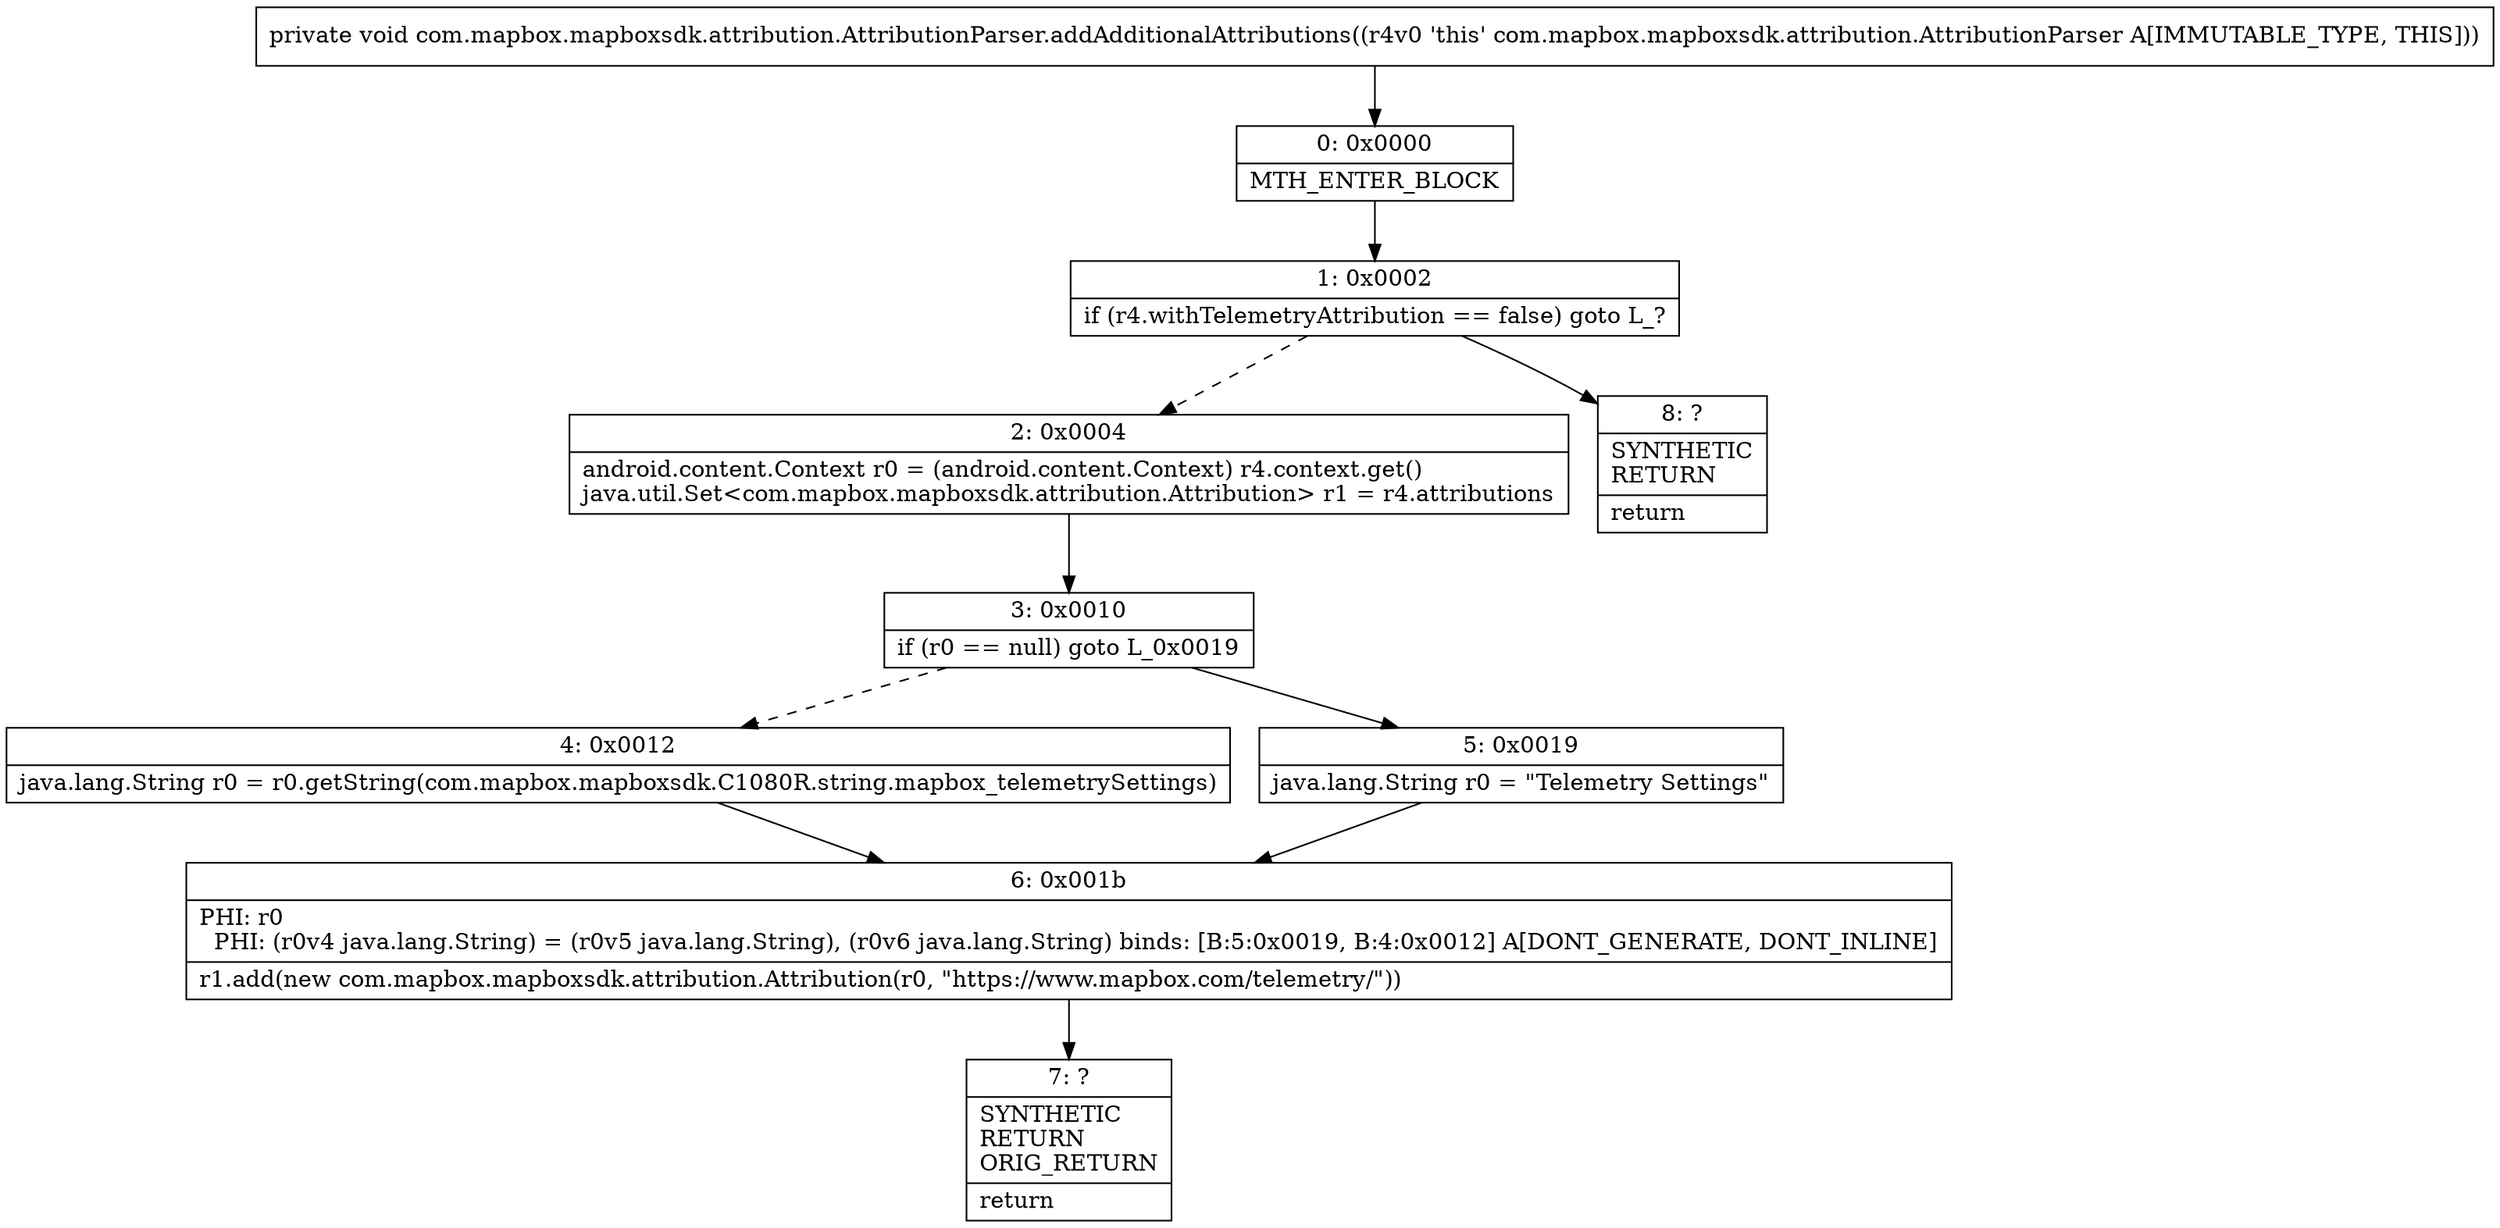 digraph "CFG forcom.mapbox.mapboxsdk.attribution.AttributionParser.addAdditionalAttributions()V" {
Node_0 [shape=record,label="{0\:\ 0x0000|MTH_ENTER_BLOCK\l}"];
Node_1 [shape=record,label="{1\:\ 0x0002|if (r4.withTelemetryAttribution == false) goto L_?\l}"];
Node_2 [shape=record,label="{2\:\ 0x0004|android.content.Context r0 = (android.content.Context) r4.context.get()\ljava.util.Set\<com.mapbox.mapboxsdk.attribution.Attribution\> r1 = r4.attributions\l}"];
Node_3 [shape=record,label="{3\:\ 0x0010|if (r0 == null) goto L_0x0019\l}"];
Node_4 [shape=record,label="{4\:\ 0x0012|java.lang.String r0 = r0.getString(com.mapbox.mapboxsdk.C1080R.string.mapbox_telemetrySettings)\l}"];
Node_5 [shape=record,label="{5\:\ 0x0019|java.lang.String r0 = \"Telemetry Settings\"\l}"];
Node_6 [shape=record,label="{6\:\ 0x001b|PHI: r0 \l  PHI: (r0v4 java.lang.String) = (r0v5 java.lang.String), (r0v6 java.lang.String) binds: [B:5:0x0019, B:4:0x0012] A[DONT_GENERATE, DONT_INLINE]\l|r1.add(new com.mapbox.mapboxsdk.attribution.Attribution(r0, \"https:\/\/www.mapbox.com\/telemetry\/\"))\l}"];
Node_7 [shape=record,label="{7\:\ ?|SYNTHETIC\lRETURN\lORIG_RETURN\l|return\l}"];
Node_8 [shape=record,label="{8\:\ ?|SYNTHETIC\lRETURN\l|return\l}"];
MethodNode[shape=record,label="{private void com.mapbox.mapboxsdk.attribution.AttributionParser.addAdditionalAttributions((r4v0 'this' com.mapbox.mapboxsdk.attribution.AttributionParser A[IMMUTABLE_TYPE, THIS])) }"];
MethodNode -> Node_0;
Node_0 -> Node_1;
Node_1 -> Node_2[style=dashed];
Node_1 -> Node_8;
Node_2 -> Node_3;
Node_3 -> Node_4[style=dashed];
Node_3 -> Node_5;
Node_4 -> Node_6;
Node_5 -> Node_6;
Node_6 -> Node_7;
}

